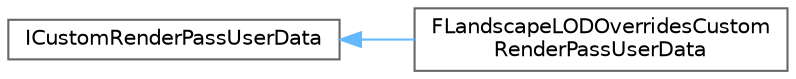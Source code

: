 digraph "Graphical Class Hierarchy"
{
 // INTERACTIVE_SVG=YES
 // LATEX_PDF_SIZE
  bgcolor="transparent";
  edge [fontname=Helvetica,fontsize=10,labelfontname=Helvetica,labelfontsize=10];
  node [fontname=Helvetica,fontsize=10,shape=box,height=0.2,width=0.4];
  rankdir="LR";
  Node0 [id="Node000000",label="ICustomRenderPassUserData",height=0.2,width=0.4,color="grey40", fillcolor="white", style="filled",URL="$d9/d9b/classICustomRenderPassUserData.html",tooltip="Base interface to implement for attaching user data to a FCustomRenderPassBase."];
  Node0 -> Node1 [id="edge5369_Node000000_Node000001",dir="back",color="steelblue1",style="solid",tooltip=" "];
  Node1 [id="Node000001",label="FLandscapeLODOverridesCustom\lRenderPassUserData",height=0.2,width=0.4,color="grey40", fillcolor="white", style="filled",URL="$d7/d20/classFLandscapeLODOverridesCustomRenderPassUserData.html",tooltip=" "];
}
